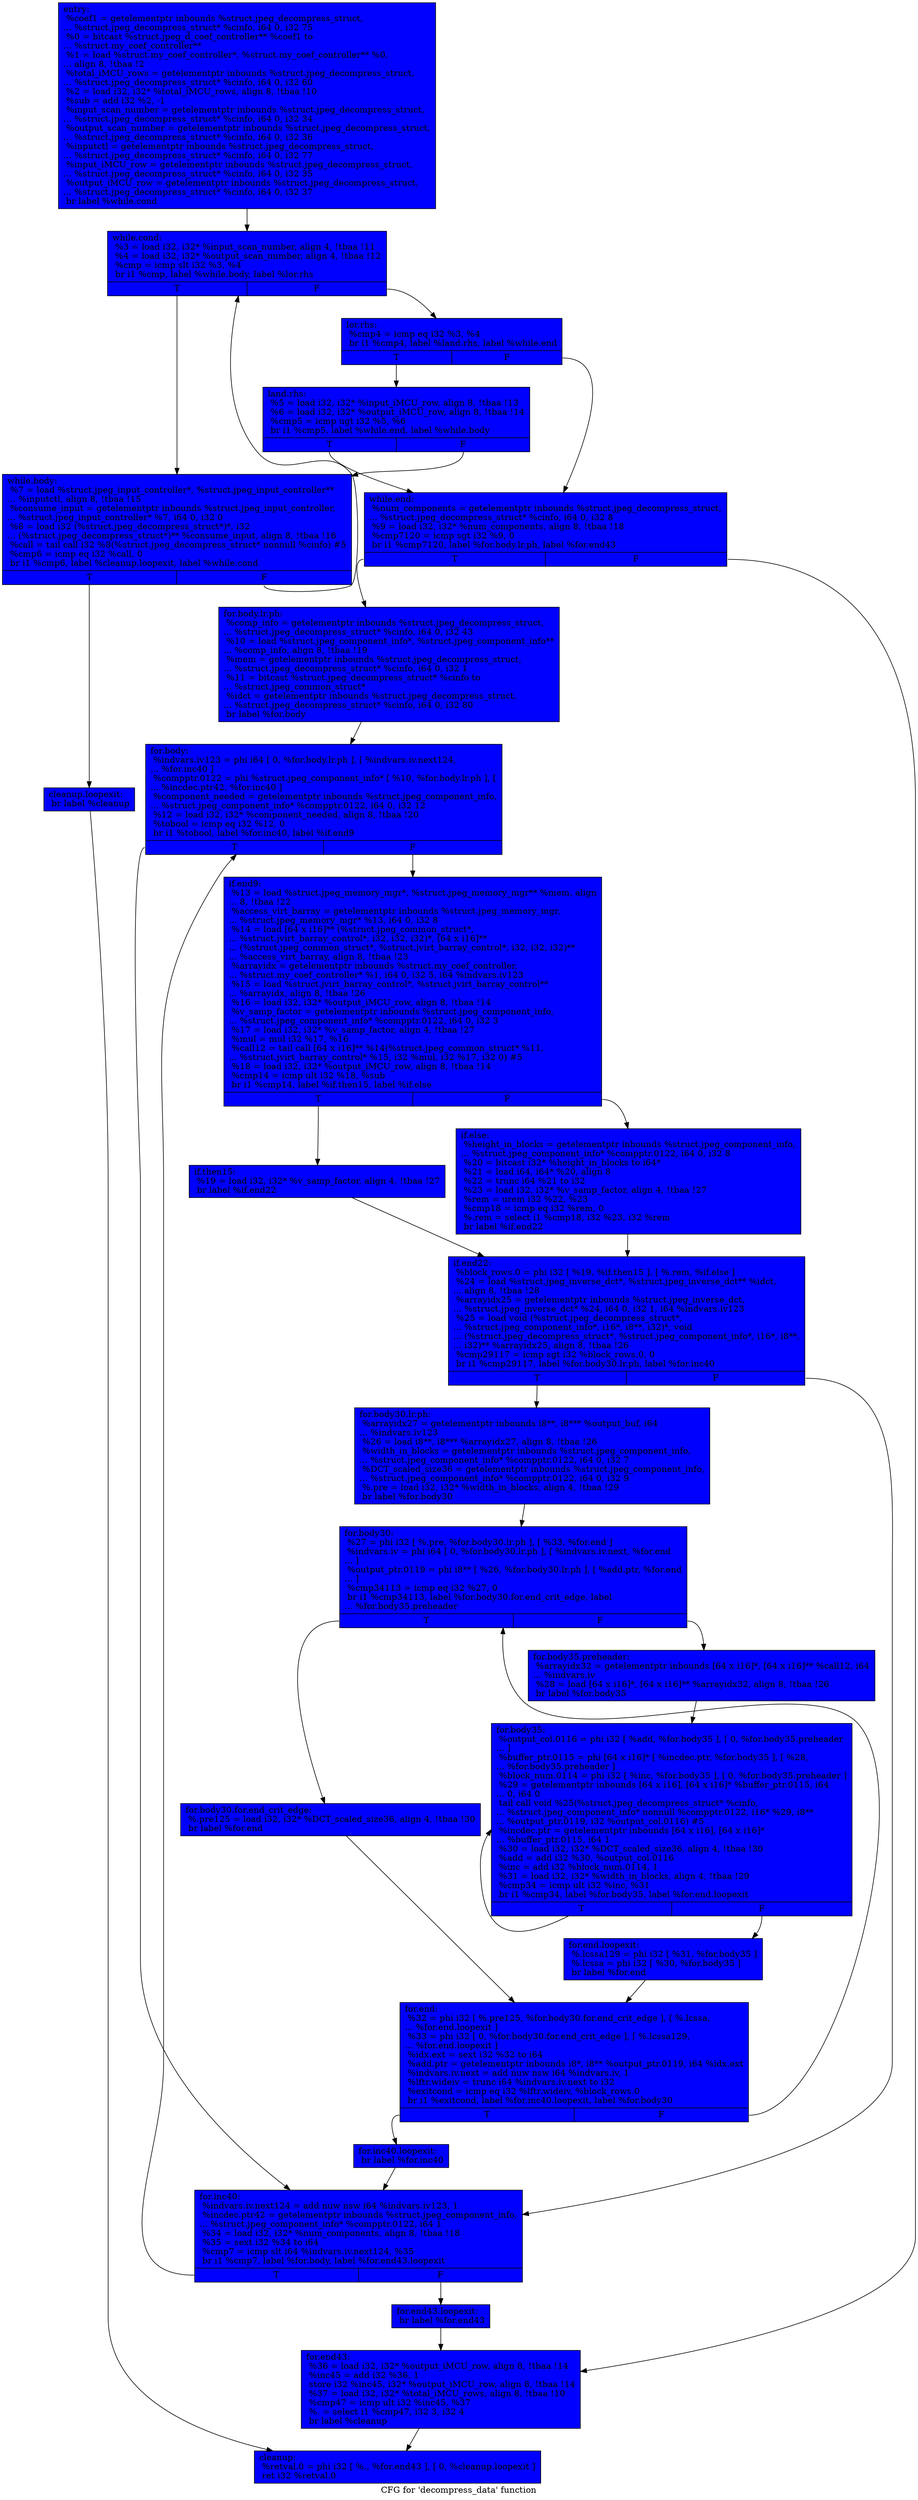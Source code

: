 digraph "CFG for 'decompress_data' function" {
	label="CFG for 'decompress_data' function";

	Node0x5868c70 [shape=record, style = filled, fillcolor = blue, label="{entry:\l  %coef1 = getelementptr inbounds %struct.jpeg_decompress_struct,\l... %struct.jpeg_decompress_struct* %cinfo, i64 0, i32 75\l  %0 = bitcast %struct.jpeg_d_coef_controller** %coef1 to\l... %struct.my_coef_controller**\l  %1 = load %struct.my_coef_controller*, %struct.my_coef_controller** %0,\l... align 8, !tbaa !2\l  %total_iMCU_rows = getelementptr inbounds %struct.jpeg_decompress_struct,\l... %struct.jpeg_decompress_struct* %cinfo, i64 0, i32 60\l  %2 = load i32, i32* %total_iMCU_rows, align 8, !tbaa !10\l  %sub = add i32 %2, -1\l  %input_scan_number = getelementptr inbounds %struct.jpeg_decompress_struct,\l... %struct.jpeg_decompress_struct* %cinfo, i64 0, i32 34\l  %output_scan_number = getelementptr inbounds %struct.jpeg_decompress_struct,\l... %struct.jpeg_decompress_struct* %cinfo, i64 0, i32 36\l  %inputctl = getelementptr inbounds %struct.jpeg_decompress_struct,\l... %struct.jpeg_decompress_struct* %cinfo, i64 0, i32 77\l  %input_iMCU_row = getelementptr inbounds %struct.jpeg_decompress_struct,\l... %struct.jpeg_decompress_struct* %cinfo, i64 0, i32 35\l  %output_iMCU_row = getelementptr inbounds %struct.jpeg_decompress_struct,\l... %struct.jpeg_decompress_struct* %cinfo, i64 0, i32 37\l  br label %while.cond\l}"];
	Node0x5868c70 -> Node0x586cd00;
	Node0x586cd00 [shape=record, style = filled, fillcolor = blue, label="{while.cond:                                       \l  %3 = load i32, i32* %input_scan_number, align 4, !tbaa !11\l  %4 = load i32, i32* %output_scan_number, align 4, !tbaa !12\l  %cmp = icmp slt i32 %3, %4\l  br i1 %cmp, label %while.body, label %lor.rhs\l|{<s0>T|<s1>F}}"];
	Node0x586cd00:s0 -> Node0x586c440;
	Node0x586cd00:s1 -> Node0x586d370;
	Node0x586d370 [shape=record, style = filled, fillcolor = blue, label="{lor.rhs:                                          \l  %cmp4 = icmp eq i32 %3, %4\l  br i1 %cmp4, label %land.rhs, label %while.end\l|{<s0>T|<s1>F}}"];
	Node0x586d370:s0 -> Node0x586d550;
	Node0x586d370:s1 -> Node0x586d5a0;
	Node0x586d550 [shape=record, style = filled, fillcolor = blue, label="{land.rhs:                                         \l  %5 = load i32, i32* %input_iMCU_row, align 8, !tbaa !13\l  %6 = load i32, i32* %output_iMCU_row, align 8, !tbaa !14\l  %cmp5 = icmp ugt i32 %5, %6\l  br i1 %cmp5, label %while.end, label %while.body\l|{<s0>T|<s1>F}}"];
	Node0x586d550:s0 -> Node0x586d5a0;
	Node0x586d550:s1 -> Node0x586c440;
	Node0x586c440 [shape=record, style = filled, fillcolor = blue, label="{while.body:                                       \l  %7 = load %struct.jpeg_input_controller*, %struct.jpeg_input_controller**\l... %inputctl, align 8, !tbaa !15\l  %consume_input = getelementptr inbounds %struct.jpeg_input_controller,\l... %struct.jpeg_input_controller* %7, i64 0, i32 0\l  %8 = load i32 (%struct.jpeg_decompress_struct*)*, i32\l... (%struct.jpeg_decompress_struct*)** %consume_input, align 8, !tbaa !16\l  %call = tail call i32 %8(%struct.jpeg_decompress_struct* nonnull %cinfo) #5\l  %cmp6 = icmp eq i32 %call, 0\l  br i1 %cmp6, label %cleanup.loopexit, label %while.cond\l|{<s0>T|<s1>F}}"];
	Node0x586c440:s0 -> Node0x5857e10;
	Node0x586c440:s1 -> Node0x586cd00;
	Node0x586d5a0 [shape=record, style = filled, fillcolor = blue, label="{while.end:                                        \l  %num_components = getelementptr inbounds %struct.jpeg_decompress_struct,\l... %struct.jpeg_decompress_struct* %cinfo, i64 0, i32 8\l  %9 = load i32, i32* %num_components, align 8, !tbaa !18\l  %cmp7120 = icmp sgt i32 %9, 0\l  br i1 %cmp7120, label %for.body.lr.ph, label %for.end43\l|{<s0>T|<s1>F}}"];
	Node0x586d5a0:s0 -> Node0x586d1d0;
	Node0x586d5a0:s1 -> Node0x586d280;
	Node0x586d1d0 [shape=record, style = filled, fillcolor = blue, label="{for.body.lr.ph:                                   \l  %comp_info = getelementptr inbounds %struct.jpeg_decompress_struct,\l... %struct.jpeg_decompress_struct* %cinfo, i64 0, i32 43\l  %10 = load %struct.jpeg_component_info*, %struct.jpeg_component_info**\l... %comp_info, align 8, !tbaa !19\l  %mem = getelementptr inbounds %struct.jpeg_decompress_struct,\l... %struct.jpeg_decompress_struct* %cinfo, i64 0, i32 1\l  %11 = bitcast %struct.jpeg_decompress_struct* %cinfo to\l... %struct.jpeg_common_struct*\l  %idct = getelementptr inbounds %struct.jpeg_decompress_struct,\l... %struct.jpeg_decompress_struct* %cinfo, i64 0, i32 80\l  br label %for.body\l}"];
	Node0x586d1d0 -> Node0x586f700;
	Node0x586f700 [shape=record, style = filled, fillcolor = blue, label="{for.body:                                         \l  %indvars.iv123 = phi i64 [ 0, %for.body.lr.ph ], [ %indvars.iv.next124,\l... %for.inc40 ]\l  %compptr.0122 = phi %struct.jpeg_component_info* [ %10, %for.body.lr.ph ], [\l... %incdec.ptr42, %for.inc40 ]\l  %component_needed = getelementptr inbounds %struct.jpeg_component_info,\l... %struct.jpeg_component_info* %compptr.0122, i64 0, i32 12\l  %12 = load i32, i32* %component_needed, align 8, !tbaa !20\l  %tobool = icmp eq i32 %12, 0\l  br i1 %tobool, label %for.inc40, label %if.end9\l|{<s0>T|<s1>F}}"];
	Node0x586f700:s0 -> Node0x586f900;
	Node0x586f700:s1 -> Node0x586ffe0;
	Node0x586ffe0 [shape=record, style = filled, fillcolor = blue, label="{if.end9:                                          \l  %13 = load %struct.jpeg_memory_mgr*, %struct.jpeg_memory_mgr** %mem, align\l... 8, !tbaa !22\l  %access_virt_barray = getelementptr inbounds %struct.jpeg_memory_mgr,\l... %struct.jpeg_memory_mgr* %13, i64 0, i32 8\l  %14 = load [64 x i16]** (%struct.jpeg_common_struct*,\l... %struct.jvirt_barray_control*, i32, i32, i32)*, [64 x i16]**\l... (%struct.jpeg_common_struct*, %struct.jvirt_barray_control*, i32, i32, i32)**\l... %access_virt_barray, align 8, !tbaa !23\l  %arrayidx = getelementptr inbounds %struct.my_coef_controller,\l... %struct.my_coef_controller* %1, i64 0, i32 5, i64 %indvars.iv123\l  %15 = load %struct.jvirt_barray_control*, %struct.jvirt_barray_control**\l... %arrayidx, align 8, !tbaa !26\l  %16 = load i32, i32* %output_iMCU_row, align 8, !tbaa !14\l  %v_samp_factor = getelementptr inbounds %struct.jpeg_component_info,\l... %struct.jpeg_component_info* %compptr.0122, i64 0, i32 3\l  %17 = load i32, i32* %v_samp_factor, align 4, !tbaa !27\l  %mul = mul i32 %17, %16\l  %call12 = tail call [64 x i16]** %14(%struct.jpeg_common_struct* %11,\l... %struct.jvirt_barray_control* %15, i32 %mul, i32 %17, i32 0) #5\l  %18 = load i32, i32* %output_iMCU_row, align 8, !tbaa !14\l  %cmp14 = icmp ult i32 %18, %sub\l  br i1 %cmp14, label %if.then15, label %if.else\l|{<s0>T|<s1>F}}"];
	Node0x586ffe0:s0 -> Node0x5870f00;
	Node0x586ffe0:s1 -> Node0x5870fb0;
	Node0x5870f00 [shape=record, style = filled, fillcolor = blue, label="{if.then15:                                        \l  %19 = load i32, i32* %v_samp_factor, align 4, !tbaa !27\l  br label %if.end22\l}"];
	Node0x5870f00 -> Node0x5871110;
	Node0x5870fb0 [shape=record, style = filled, fillcolor = blue, label="{if.else:                                          \l  %height_in_blocks = getelementptr inbounds %struct.jpeg_component_info,\l... %struct.jpeg_component_info* %compptr.0122, i64 0, i32 8\l  %20 = bitcast i32* %height_in_blocks to i64*\l  %21 = load i64, i64* %20, align 8\l  %22 = trunc i64 %21 to i32\l  %23 = load i32, i32* %v_samp_factor, align 4, !tbaa !27\l  %rem = urem i32 %22, %23\l  %cmp18 = icmp eq i32 %rem, 0\l  %.rem = select i1 %cmp18, i32 %23, i32 %rem\l  br label %if.end22\l}"];
	Node0x5870fb0 -> Node0x5871110;
	Node0x5871110 [shape=record, style = filled, fillcolor = blue, label="{if.end22:                                         \l  %block_rows.0 = phi i32 [ %19, %if.then15 ], [ %.rem, %if.else ]\l  %24 = load %struct.jpeg_inverse_dct*, %struct.jpeg_inverse_dct** %idct,\l... align 8, !tbaa !28\l  %arrayidx25 = getelementptr inbounds %struct.jpeg_inverse_dct,\l... %struct.jpeg_inverse_dct* %24, i64 0, i32 1, i64 %indvars.iv123\l  %25 = load void (%struct.jpeg_decompress_struct*,\l... %struct.jpeg_component_info*, i16*, i8**, i32)*, void\l... (%struct.jpeg_decompress_struct*, %struct.jpeg_component_info*, i16*, i8**,\l... i32)** %arrayidx25, align 8, !tbaa !26\l  %cmp29117 = icmp sgt i32 %block_rows.0, 0\l  br i1 %cmp29117, label %for.body30.lr.ph, label %for.inc40\l|{<s0>T|<s1>F}}"];
	Node0x5871110:s0 -> Node0x5871da0;
	Node0x5871110:s1 -> Node0x586f900;
	Node0x5871da0 [shape=record, style = filled, fillcolor = blue, label="{for.body30.lr.ph:                                 \l  %arrayidx27 = getelementptr inbounds i8**, i8*** %output_buf, i64\l... %indvars.iv123\l  %26 = load i8**, i8*** %arrayidx27, align 8, !tbaa !26\l  %width_in_blocks = getelementptr inbounds %struct.jpeg_component_info,\l... %struct.jpeg_component_info* %compptr.0122, i64 0, i32 7\l  %DCT_scaled_size36 = getelementptr inbounds %struct.jpeg_component_info,\l... %struct.jpeg_component_info* %compptr.0122, i64 0, i32 9\l  %.pre = load i32, i32* %width_in_blocks, align 4, !tbaa !29\l  br label %for.body30\l}"];
	Node0x5871da0 -> Node0x5872260;
	Node0x5872260 [shape=record, style = filled, fillcolor = blue, label="{for.body30:                                       \l  %27 = phi i32 [ %.pre, %for.body30.lr.ph ], [ %33, %for.end ]\l  %indvars.iv = phi i64 [ 0, %for.body30.lr.ph ], [ %indvars.iv.next, %for.end\l... ]\l  %output_ptr.0119 = phi i8** [ %26, %for.body30.lr.ph ], [ %add.ptr, %for.end\l... ]\l  %cmp34113 = icmp eq i32 %27, 0\l  br i1 %cmp34113, label %for.body30.for.end_crit_edge, label\l... %for.body35.preheader\l|{<s0>T|<s1>F}}"];
	Node0x5872260:s0 -> Node0x5872910;
	Node0x5872260:s1 -> Node0x5872a30;
	Node0x5872910 [shape=record, style = filled, fillcolor = blue, label="{for.body30.for.end_crit_edge:                     \l  %.pre125 = load i32, i32* %DCT_scaled_size36, align 4, !tbaa !30\l  br label %for.end\l}"];
	Node0x5872910 -> Node0x5872420;
	Node0x5872a30 [shape=record, style = filled, fillcolor = blue, label="{for.body35.preheader:                             \l  %arrayidx32 = getelementptr inbounds [64 x i16]*, [64 x i16]** %call12, i64\l... %indvars.iv\l  %28 = load [64 x i16]*, [64 x i16]** %arrayidx32, align 8, !tbaa !26\l  br label %for.body35\l}"];
	Node0x5872a30 -> Node0x5872e00;
	Node0x5872e00 [shape=record, style = filled, fillcolor = blue, label="{for.body35:                                       \l  %output_col.0116 = phi i32 [ %add, %for.body35 ], [ 0, %for.body35.preheader\l... ]\l  %buffer_ptr.0115 = phi [64 x i16]* [ %incdec.ptr, %for.body35 ], [ %28,\l... %for.body35.preheader ]\l  %block_num.0114 = phi i32 [ %inc, %for.body35 ], [ 0, %for.body35.preheader ]\l  %29 = getelementptr inbounds [64 x i16], [64 x i16]* %buffer_ptr.0115, i64\l... 0, i64 0\l  tail call void %25(%struct.jpeg_decompress_struct* %cinfo,\l... %struct.jpeg_component_info* nonnull %compptr.0122, i16* %29, i8**\l... %output_ptr.0119, i32 %output_col.0116) #5\l  %incdec.ptr = getelementptr inbounds [64 x i16], [64 x i16]*\l... %buffer_ptr.0115, i64 1\l  %30 = load i32, i32* %DCT_scaled_size36, align 4, !tbaa !30\l  %add = add i32 %30, %output_col.0116\l  %inc = add i32 %block_num.0114, 1\l  %31 = load i32, i32* %width_in_blocks, align 4, !tbaa !29\l  %cmp34 = icmp ult i32 %inc, %31\l  br i1 %cmp34, label %for.body35, label %for.end.loopexit\l|{<s0>T|<s1>F}}"];
	Node0x5872e00:s0 -> Node0x5872e00;
	Node0x5872e00:s1 -> Node0x585c110;
	Node0x585c110 [shape=record, style = filled, fillcolor = blue, label="{for.end.loopexit:                                 \l  %.lcssa129 = phi i32 [ %31, %for.body35 ]\l  %.lcssa = phi i32 [ %30, %for.body35 ]\l  br label %for.end\l}"];
	Node0x585c110 -> Node0x5872420;
	Node0x5872420 [shape=record, style = filled, fillcolor = blue, label="{for.end:                                          \l  %32 = phi i32 [ %.pre125, %for.body30.for.end_crit_edge ], [ %.lcssa,\l... %for.end.loopexit ]\l  %33 = phi i32 [ 0, %for.body30.for.end_crit_edge ], [ %.lcssa129,\l... %for.end.loopexit ]\l  %idx.ext = sext i32 %32 to i64\l  %add.ptr = getelementptr inbounds i8*, i8** %output_ptr.0119, i64 %idx.ext\l  %indvars.iv.next = add nuw nsw i64 %indvars.iv, 1\l  %lftr.wideiv = trunc i64 %indvars.iv.next to i32\l  %exitcond = icmp eq i32 %lftr.wideiv, %block_rows.0\l  br i1 %exitcond, label %for.inc40.loopexit, label %for.body30\l|{<s0>T|<s1>F}}"];
	Node0x5872420:s0 -> Node0x585c7e0;
	Node0x5872420:s1 -> Node0x5872260;
	Node0x585c7e0 [shape=record, style = filled, fillcolor = blue, label="{for.inc40.loopexit:                               \l  br label %for.inc40\l}"];
	Node0x585c7e0 -> Node0x586f900;
	Node0x586f900 [shape=record, style = filled, fillcolor = blue, label="{for.inc40:                                        \l  %indvars.iv.next124 = add nuw nsw i64 %indvars.iv123, 1\l  %incdec.ptr42 = getelementptr inbounds %struct.jpeg_component_info,\l... %struct.jpeg_component_info* %compptr.0122, i64 1\l  %34 = load i32, i32* %num_components, align 8, !tbaa !18\l  %35 = sext i32 %34 to i64\l  %cmp7 = icmp slt i64 %indvars.iv.next124, %35\l  br i1 %cmp7, label %for.body, label %for.end43.loopexit\l|{<s0>T|<s1>F}}"];
	Node0x586f900:s0 -> Node0x586f700;
	Node0x586f900:s1 -> Node0x585cab0;
	Node0x585cab0 [shape=record, style = filled, fillcolor = blue, label="{for.end43.loopexit:                               \l  br label %for.end43\l}"];
	Node0x585cab0 -> Node0x586d280;
	Node0x586d280 [shape=record, style = filled, fillcolor = blue, label="{for.end43:                                        \l  %36 = load i32, i32* %output_iMCU_row, align 8, !tbaa !14\l  %inc45 = add i32 %36, 1\l  store i32 %inc45, i32* %output_iMCU_row, align 8, !tbaa !14\l  %37 = load i32, i32* %total_iMCU_rows, align 8, !tbaa !10\l  %cmp47 = icmp ult i32 %inc45, %37\l  %. = select i1 %cmp47, i32 3, i32 4\l  br label %cleanup\l}"];
	Node0x586d280 -> Node0x585ced0;
	Node0x5857e10 [shape=record, style = filled, fillcolor = blue, label="{cleanup.loopexit:                                 \l  br label %cleanup\l}"];
	Node0x5857e10 -> Node0x585ced0;
	Node0x585ced0 [shape=record, style = filled, fillcolor = blue, label="{cleanup:                                          \l  %retval.0 = phi i32 [ %., %for.end43 ], [ 0, %cleanup.loopexit ]\l  ret i32 %retval.0\l}"];
}
